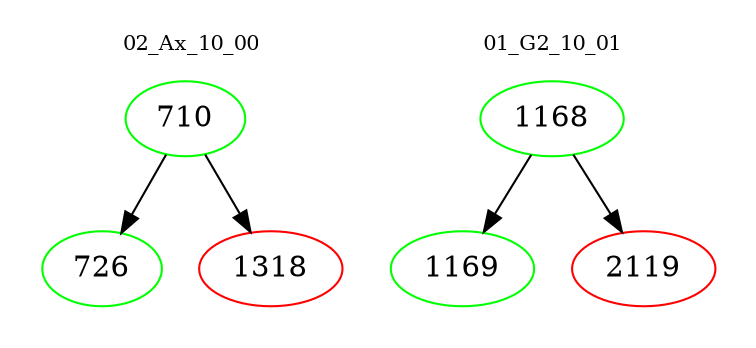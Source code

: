 digraph{
subgraph cluster_0 {
color = white
label = "02_Ax_10_00";
fontsize=10;
T0_710 [label="710", color="green"]
T0_710 -> T0_726 [color="black"]
T0_726 [label="726", color="green"]
T0_710 -> T0_1318 [color="black"]
T0_1318 [label="1318", color="red"]
}
subgraph cluster_1 {
color = white
label = "01_G2_10_01";
fontsize=10;
T1_1168 [label="1168", color="green"]
T1_1168 -> T1_1169 [color="black"]
T1_1169 [label="1169", color="green"]
T1_1168 -> T1_2119 [color="black"]
T1_2119 [label="2119", color="red"]
}
}
